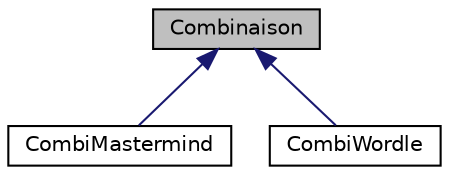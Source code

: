 digraph "Combinaison"
{
 // LATEX_PDF_SIZE
  edge [fontname="Helvetica",fontsize="10",labelfontname="Helvetica",labelfontsize="10"];
  node [fontname="Helvetica",fontsize="10",shape=record];
  Node1 [label="Combinaison",height=0.2,width=0.4,color="black", fillcolor="grey75", style="filled", fontcolor="black",tooltip="Tableau d'entier représentant une combinaison de couleur ou de lettre."];
  Node1 -> Node2 [dir="back",color="midnightblue",fontsize="10",style="solid",fontname="Helvetica"];
  Node2 [label="CombiMastermind",height=0.2,width=0.4,color="black", fillcolor="white", style="filled",URL="$classCombiMastermind.html",tooltip="Tableau d'entier représentant une combinaison de couleur."];
  Node1 -> Node3 [dir="back",color="midnightblue",fontsize="10",style="solid",fontname="Helvetica"];
  Node3 [label="CombiWordle",height=0.2,width=0.4,color="black", fillcolor="white", style="filled",URL="$classCombiWordle.html",tooltip="Tableau d'entier représentant une combinaison de lettre."];
}

